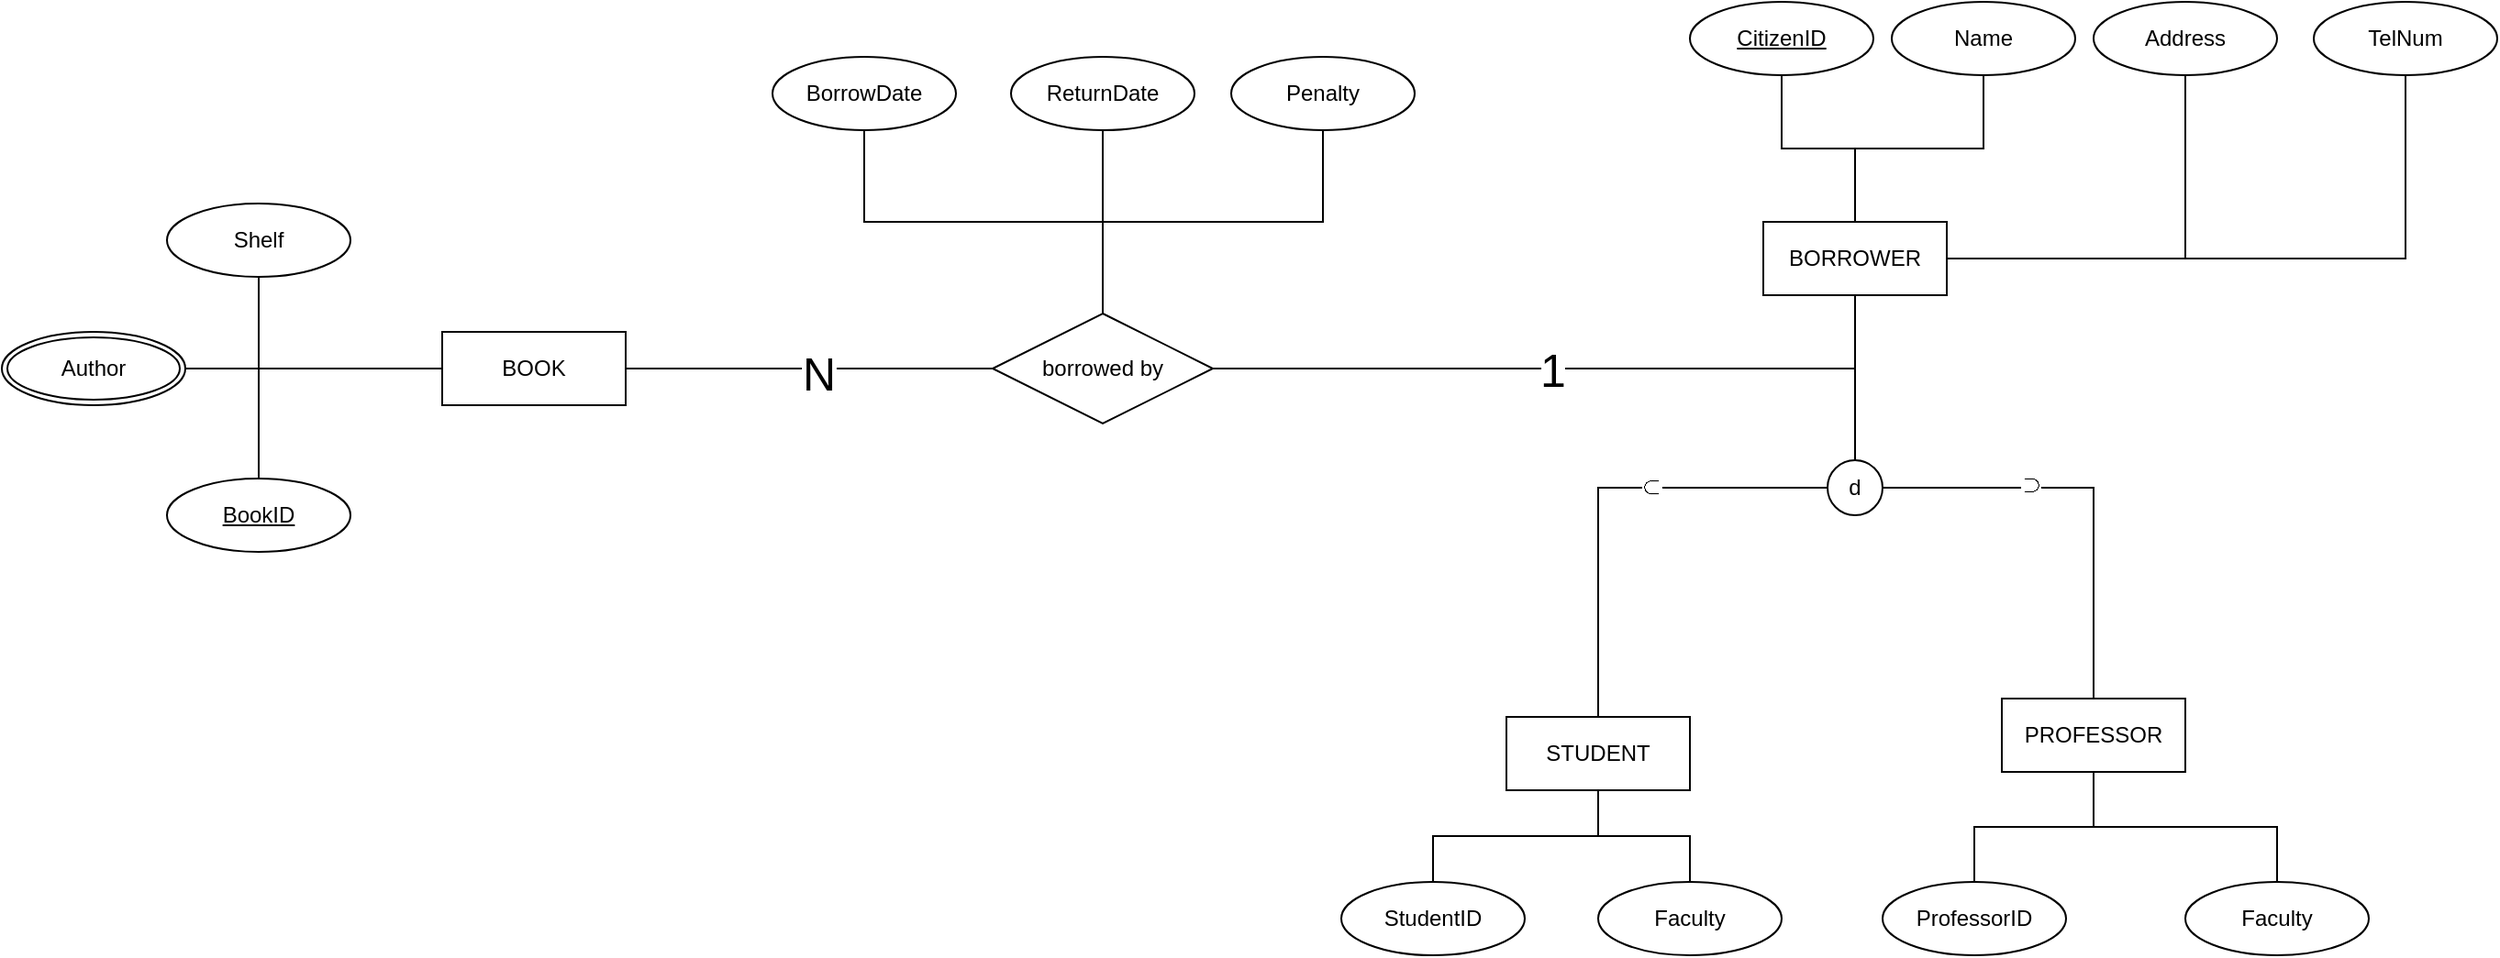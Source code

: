 <mxfile version="26.0.14">
  <diagram name="Page-1" id="nH1qdjiqmvXXHUEM3JMR">
    <mxGraphModel dx="920" dy="1037" grid="1" gridSize="10" guides="1" tooltips="1" connect="1" arrows="1" fold="1" page="1" pageScale="1" pageWidth="1600" pageHeight="900" math="1" shadow="0">
      <root>
        <mxCell id="0" />
        <mxCell id="1" parent="0" />
        <mxCell id="_RDqwr_tlivfIo12Mu4f-3" style="edgeStyle=orthogonalEdgeStyle;rounded=0;orthogonalLoop=1;jettySize=auto;html=1;endArrow=none;startFill=0;" parent="1" source="_RDqwr_tlivfIo12Mu4f-1" target="_RDqwr_tlivfIo12Mu4f-2" edge="1">
          <mxGeometry relative="1" as="geometry" />
        </mxCell>
        <mxCell id="_RDqwr_tlivfIo12Mu4f-5" style="edgeStyle=orthogonalEdgeStyle;rounded=0;orthogonalLoop=1;jettySize=auto;html=1;endArrow=none;startFill=0;" parent="1" source="_RDqwr_tlivfIo12Mu4f-1" target="_RDqwr_tlivfIo12Mu4f-4" edge="1">
          <mxGeometry relative="1" as="geometry" />
        </mxCell>
        <mxCell id="_RDqwr_tlivfIo12Mu4f-7" style="edgeStyle=orthogonalEdgeStyle;rounded=0;orthogonalLoop=1;jettySize=auto;html=1;endArrow=none;startFill=0;" parent="1" source="_RDqwr_tlivfIo12Mu4f-1" target="_RDqwr_tlivfIo12Mu4f-6" edge="1">
          <mxGeometry relative="1" as="geometry" />
        </mxCell>
        <mxCell id="Pm5CIFfC1kqk-WcR3UVo-35" style="edgeStyle=orthogonalEdgeStyle;rounded=0;orthogonalLoop=1;jettySize=auto;html=1;endArrow=none;startFill=0;" edge="1" parent="1" source="_RDqwr_tlivfIo12Mu4f-1" target="Pm5CIFfC1kqk-WcR3UVo-34">
          <mxGeometry relative="1" as="geometry" />
        </mxCell>
        <mxCell id="Pm5CIFfC1kqk-WcR3UVo-45" value="N" style="edgeLabel;html=1;align=center;verticalAlign=middle;resizable=0;points=[];fontSize=25;" vertex="1" connectable="0" parent="Pm5CIFfC1kqk-WcR3UVo-35">
          <mxGeometry x="0.043" y="-2" relative="1" as="geometry">
            <mxPoint as="offset" />
          </mxGeometry>
        </mxCell>
        <mxCell id="_RDqwr_tlivfIo12Mu4f-1" value="BOOK" style="whiteSpace=wrap;html=1;align=center;" parent="1" vertex="1">
          <mxGeometry x="340" y="270" width="100" height="40" as="geometry" />
        </mxCell>
        <mxCell id="_RDqwr_tlivfIo12Mu4f-2" value="BookID" style="ellipse;whiteSpace=wrap;html=1;align=center;fontStyle=4" parent="1" vertex="1">
          <mxGeometry x="190" y="350" width="100" height="40" as="geometry" />
        </mxCell>
        <mxCell id="_RDqwr_tlivfIo12Mu4f-4" value="Author" style="ellipse;shape=doubleEllipse;margin=3;whiteSpace=wrap;html=1;align=center;" parent="1" vertex="1">
          <mxGeometry x="100" y="270" width="100" height="40" as="geometry" />
        </mxCell>
        <mxCell id="_RDqwr_tlivfIo12Mu4f-6" value="Shelf" style="ellipse;whiteSpace=wrap;html=1;align=center;" parent="1" vertex="1">
          <mxGeometry x="190" y="200" width="100" height="40" as="geometry" />
        </mxCell>
        <mxCell id="Pm5CIFfC1kqk-WcR3UVo-18" style="rounded=0;orthogonalLoop=1;jettySize=auto;html=1;endArrow=none;startFill=0;edgeStyle=orthogonalEdgeStyle;startArrow=none;" edge="1" parent="1" source="Pm5CIFfC1kqk-WcR3UVo-1" target="Pm5CIFfC1kqk-WcR3UVo-16">
          <mxGeometry relative="1" as="geometry" />
        </mxCell>
        <mxCell id="Pm5CIFfC1kqk-WcR3UVo-22" value="\(\subset\)" style="edgeLabel;html=1;align=center;verticalAlign=middle;resizable=0;points=[];rotation=-180;" vertex="1" connectable="0" parent="Pm5CIFfC1kqk-WcR3UVo-18">
          <mxGeometry x="-0.286" relative="1" as="geometry">
            <mxPoint as="offset" />
          </mxGeometry>
        </mxCell>
        <mxCell id="Pm5CIFfC1kqk-WcR3UVo-19" style="rounded=0;orthogonalLoop=1;jettySize=auto;html=1;endArrow=none;startFill=0;edgeStyle=orthogonalEdgeStyle;" edge="1" parent="1" source="Pm5CIFfC1kqk-WcR3UVo-1" target="Pm5CIFfC1kqk-WcR3UVo-15">
          <mxGeometry relative="1" as="geometry" />
        </mxCell>
        <mxCell id="Pm5CIFfC1kqk-WcR3UVo-21" value="\(\subset\)" style="edgeLabel;html=1;align=center;verticalAlign=middle;resizable=0;points=[];" vertex="1" connectable="0" parent="Pm5CIFfC1kqk-WcR3UVo-19">
          <mxGeometry x="-0.232" y="-1" relative="1" as="geometry">
            <mxPoint as="offset" />
          </mxGeometry>
        </mxCell>
        <mxCell id="Pm5CIFfC1kqk-WcR3UVo-1" value="d" style="ellipse;whiteSpace=wrap;html=1;aspect=fixed;" vertex="1" parent="1">
          <mxGeometry x="1095" y="340" width="30" height="30" as="geometry" />
        </mxCell>
        <mxCell id="Pm5CIFfC1kqk-WcR3UVo-5" style="edgeStyle=orthogonalEdgeStyle;rounded=0;orthogonalLoop=1;jettySize=auto;html=1;endArrow=none;startFill=0;" edge="1" parent="1" source="Pm5CIFfC1kqk-WcR3UVo-2" target="Pm5CIFfC1kqk-WcR3UVo-1">
          <mxGeometry relative="1" as="geometry" />
        </mxCell>
        <mxCell id="Pm5CIFfC1kqk-WcR3UVo-8" style="edgeStyle=orthogonalEdgeStyle;rounded=0;orthogonalLoop=1;jettySize=auto;html=1;endArrow=none;startFill=0;" edge="1" parent="1" source="Pm5CIFfC1kqk-WcR3UVo-2" target="Pm5CIFfC1kqk-WcR3UVo-7">
          <mxGeometry relative="1" as="geometry" />
        </mxCell>
        <mxCell id="Pm5CIFfC1kqk-WcR3UVo-10" style="edgeStyle=orthogonalEdgeStyle;rounded=0;orthogonalLoop=1;jettySize=auto;html=1;endArrow=none;startFill=0;" edge="1" parent="1" source="Pm5CIFfC1kqk-WcR3UVo-2" target="Pm5CIFfC1kqk-WcR3UVo-9">
          <mxGeometry relative="1" as="geometry" />
        </mxCell>
        <mxCell id="Pm5CIFfC1kqk-WcR3UVo-12" style="edgeStyle=orthogonalEdgeStyle;rounded=0;orthogonalLoop=1;jettySize=auto;html=1;endArrow=none;startFill=0;" edge="1" parent="1" source="Pm5CIFfC1kqk-WcR3UVo-2" target="Pm5CIFfC1kqk-WcR3UVo-11">
          <mxGeometry relative="1" as="geometry" />
        </mxCell>
        <mxCell id="Pm5CIFfC1kqk-WcR3UVo-14" style="edgeStyle=orthogonalEdgeStyle;rounded=0;orthogonalLoop=1;jettySize=auto;html=1;endArrow=none;startFill=0;" edge="1" parent="1" source="Pm5CIFfC1kqk-WcR3UVo-2" target="Pm5CIFfC1kqk-WcR3UVo-13">
          <mxGeometry relative="1" as="geometry" />
        </mxCell>
        <mxCell id="Pm5CIFfC1kqk-WcR3UVo-2" value="BORROWER" style="whiteSpace=wrap;html=1;align=center;" vertex="1" parent="1">
          <mxGeometry x="1060" y="210" width="100" height="40" as="geometry" />
        </mxCell>
        <mxCell id="Pm5CIFfC1kqk-WcR3UVo-7" value="&lt;u&gt;CitizenID&lt;/u&gt;" style="ellipse;whiteSpace=wrap;html=1;align=center;" vertex="1" parent="1">
          <mxGeometry x="1020" y="90" width="100" height="40" as="geometry" />
        </mxCell>
        <mxCell id="Pm5CIFfC1kqk-WcR3UVo-9" value="Name" style="ellipse;whiteSpace=wrap;html=1;align=center;" vertex="1" parent="1">
          <mxGeometry x="1130" y="90" width="100" height="40" as="geometry" />
        </mxCell>
        <mxCell id="Pm5CIFfC1kqk-WcR3UVo-11" value="Address" style="ellipse;whiteSpace=wrap;html=1;align=center;" vertex="1" parent="1">
          <mxGeometry x="1240" y="90" width="100" height="40" as="geometry" />
        </mxCell>
        <mxCell id="Pm5CIFfC1kqk-WcR3UVo-13" value="TelNum" style="ellipse;whiteSpace=wrap;html=1;align=center;" vertex="1" parent="1">
          <mxGeometry x="1360" y="90" width="100" height="40" as="geometry" />
        </mxCell>
        <mxCell id="Pm5CIFfC1kqk-WcR3UVo-26" style="edgeStyle=orthogonalEdgeStyle;rounded=0;orthogonalLoop=1;jettySize=auto;html=1;endArrow=none;startFill=0;" edge="1" parent="1" source="Pm5CIFfC1kqk-WcR3UVo-15" target="Pm5CIFfC1kqk-WcR3UVo-23">
          <mxGeometry relative="1" as="geometry" />
        </mxCell>
        <mxCell id="Pm5CIFfC1kqk-WcR3UVo-27" style="edgeStyle=orthogonalEdgeStyle;rounded=0;orthogonalLoop=1;jettySize=auto;html=1;endArrow=none;startFill=0;" edge="1" parent="1" source="Pm5CIFfC1kqk-WcR3UVo-15" target="Pm5CIFfC1kqk-WcR3UVo-24">
          <mxGeometry relative="1" as="geometry" />
        </mxCell>
        <mxCell id="Pm5CIFfC1kqk-WcR3UVo-15" value="STUDENT" style="whiteSpace=wrap;html=1;align=center;" vertex="1" parent="1">
          <mxGeometry x="920" y="480" width="100" height="40" as="geometry" />
        </mxCell>
        <mxCell id="Pm5CIFfC1kqk-WcR3UVo-31" style="edgeStyle=orthogonalEdgeStyle;rounded=0;orthogonalLoop=1;jettySize=auto;html=1;endArrow=none;startFill=0;" edge="1" parent="1" source="Pm5CIFfC1kqk-WcR3UVo-16" target="Pm5CIFfC1kqk-WcR3UVo-28">
          <mxGeometry relative="1" as="geometry" />
        </mxCell>
        <mxCell id="Pm5CIFfC1kqk-WcR3UVo-32" style="edgeStyle=orthogonalEdgeStyle;rounded=0;orthogonalLoop=1;jettySize=auto;html=1;endArrow=none;startFill=0;" edge="1" parent="1" source="Pm5CIFfC1kqk-WcR3UVo-16" target="Pm5CIFfC1kqk-WcR3UVo-29">
          <mxGeometry relative="1" as="geometry" />
        </mxCell>
        <mxCell id="Pm5CIFfC1kqk-WcR3UVo-16" value="PROFESSOR" style="whiteSpace=wrap;html=1;align=center;" vertex="1" parent="1">
          <mxGeometry x="1190" y="470" width="100" height="40" as="geometry" />
        </mxCell>
        <mxCell id="Pm5CIFfC1kqk-WcR3UVo-23" value="StudentID" style="ellipse;whiteSpace=wrap;html=1;align=center;" vertex="1" parent="1">
          <mxGeometry x="830" y="570" width="100" height="40" as="geometry" />
        </mxCell>
        <mxCell id="Pm5CIFfC1kqk-WcR3UVo-24" value="Faculty" style="ellipse;whiteSpace=wrap;html=1;align=center;" vertex="1" parent="1">
          <mxGeometry x="970" y="570" width="100" height="40" as="geometry" />
        </mxCell>
        <mxCell id="Pm5CIFfC1kqk-WcR3UVo-28" value="ProfessorID" style="ellipse;whiteSpace=wrap;html=1;align=center;" vertex="1" parent="1">
          <mxGeometry x="1125" y="570" width="100" height="40" as="geometry" />
        </mxCell>
        <mxCell id="Pm5CIFfC1kqk-WcR3UVo-29" value="Faculty" style="ellipse;whiteSpace=wrap;html=1;align=center;" vertex="1" parent="1">
          <mxGeometry x="1290" y="570" width="100" height="40" as="geometry" />
        </mxCell>
        <mxCell id="Pm5CIFfC1kqk-WcR3UVo-36" style="edgeStyle=orthogonalEdgeStyle;rounded=0;orthogonalLoop=1;jettySize=auto;html=1;endArrow=none;startFill=0;" edge="1" parent="1" source="Pm5CIFfC1kqk-WcR3UVo-34" target="Pm5CIFfC1kqk-WcR3UVo-2">
          <mxGeometry relative="1" as="geometry" />
        </mxCell>
        <mxCell id="Pm5CIFfC1kqk-WcR3UVo-46" value="&lt;font style=&quot;font-size: 25px;&quot;&gt;1&lt;/font&gt;" style="edgeLabel;html=1;align=center;verticalAlign=middle;resizable=0;points=[];" vertex="1" connectable="0" parent="Pm5CIFfC1kqk-WcR3UVo-36">
          <mxGeometry x="-0.055" relative="1" as="geometry">
            <mxPoint as="offset" />
          </mxGeometry>
        </mxCell>
        <mxCell id="Pm5CIFfC1kqk-WcR3UVo-42" style="edgeStyle=orthogonalEdgeStyle;rounded=0;orthogonalLoop=1;jettySize=auto;html=1;endArrow=none;startFill=0;exitX=0.5;exitY=0;exitDx=0;exitDy=0;" edge="1" parent="1" source="Pm5CIFfC1kqk-WcR3UVo-34" target="Pm5CIFfC1kqk-WcR3UVo-39">
          <mxGeometry relative="1" as="geometry" />
        </mxCell>
        <mxCell id="Pm5CIFfC1kqk-WcR3UVo-43" style="edgeStyle=orthogonalEdgeStyle;rounded=0;orthogonalLoop=1;jettySize=auto;html=1;endArrow=none;startFill=0;" edge="1" parent="1" source="Pm5CIFfC1kqk-WcR3UVo-34" target="Pm5CIFfC1kqk-WcR3UVo-38">
          <mxGeometry relative="1" as="geometry" />
        </mxCell>
        <mxCell id="Pm5CIFfC1kqk-WcR3UVo-44" style="edgeStyle=orthogonalEdgeStyle;rounded=0;orthogonalLoop=1;jettySize=auto;html=1;exitX=0.5;exitY=0;exitDx=0;exitDy=0;endArrow=none;startFill=0;" edge="1" parent="1" source="Pm5CIFfC1kqk-WcR3UVo-34" target="Pm5CIFfC1kqk-WcR3UVo-37">
          <mxGeometry relative="1" as="geometry" />
        </mxCell>
        <mxCell id="Pm5CIFfC1kqk-WcR3UVo-34" value="borrowed by" style="shape=rhombus;perimeter=rhombusPerimeter;whiteSpace=wrap;html=1;align=center;" vertex="1" parent="1">
          <mxGeometry x="640" y="260" width="120" height="60" as="geometry" />
        </mxCell>
        <mxCell id="Pm5CIFfC1kqk-WcR3UVo-37" value="BorrowDate" style="ellipse;whiteSpace=wrap;html=1;align=center;" vertex="1" parent="1">
          <mxGeometry x="520" y="120" width="100" height="40" as="geometry" />
        </mxCell>
        <mxCell id="Pm5CIFfC1kqk-WcR3UVo-38" value="ReturnDate" style="ellipse;whiteSpace=wrap;html=1;align=center;" vertex="1" parent="1">
          <mxGeometry x="650" y="120" width="100" height="40" as="geometry" />
        </mxCell>
        <mxCell id="Pm5CIFfC1kqk-WcR3UVo-39" value="Penalty" style="ellipse;whiteSpace=wrap;html=1;align=center;" vertex="1" parent="1">
          <mxGeometry x="770" y="120" width="100" height="40" as="geometry" />
        </mxCell>
      </root>
    </mxGraphModel>
  </diagram>
</mxfile>
